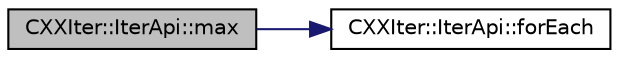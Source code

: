 digraph "CXXIter::IterApi::max"
{
 // INTERACTIVE_SVG=YES
 // LATEX_PDF_SIZE
  bgcolor="transparent";
  edge [fontname="Helvetica",fontsize="10",labelfontname="Helvetica",labelfontsize="10"];
  node [fontname="Helvetica",fontsize="10",shape=record];
  rankdir="LR";
  Node1 [label="CXXIter::IterApi::max",height=0.2,width=0.4,color="black", fillcolor="grey75", style="filled", fontcolor="black",tooltip="Consumer that yields the largest element from this iterator."];
  Node1 -> Node2 [color="midnightblue",fontsize="10",style="solid",fontname="Helvetica"];
  Node2 [label="CXXIter::IterApi::forEach",height=0.2,width=0.4,color="black",URL="$classCXXIter_1_1IterApi.html#aad1cbb262290264fc2e12d80492ad066",tooltip="Consumer that calls the given function useFn for each of the elements in this iterator."];
}
